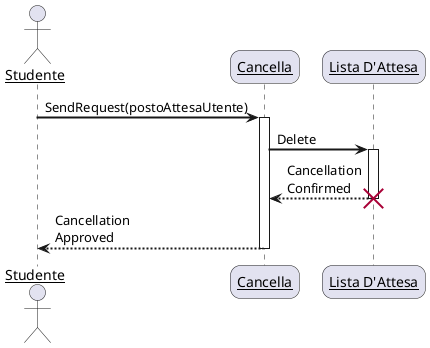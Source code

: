 @startuml
skinparam sequenceArrowThickness 2
skinparam roundcorner 20
skinparam maxmessagesize 60
skinparam sequenceParticipant underline

actor Studente
participant "Cancella" as A
participant "Lista D'Attesa" as C

Studente -> A: SendRequest(postoAttesaUtente)
activate A

A -> C: Delete
activate C

C --> A: Cancellation Confirmed
destroy C

A --> Studente: Cancellation Approved
deactivate A

@enduml
